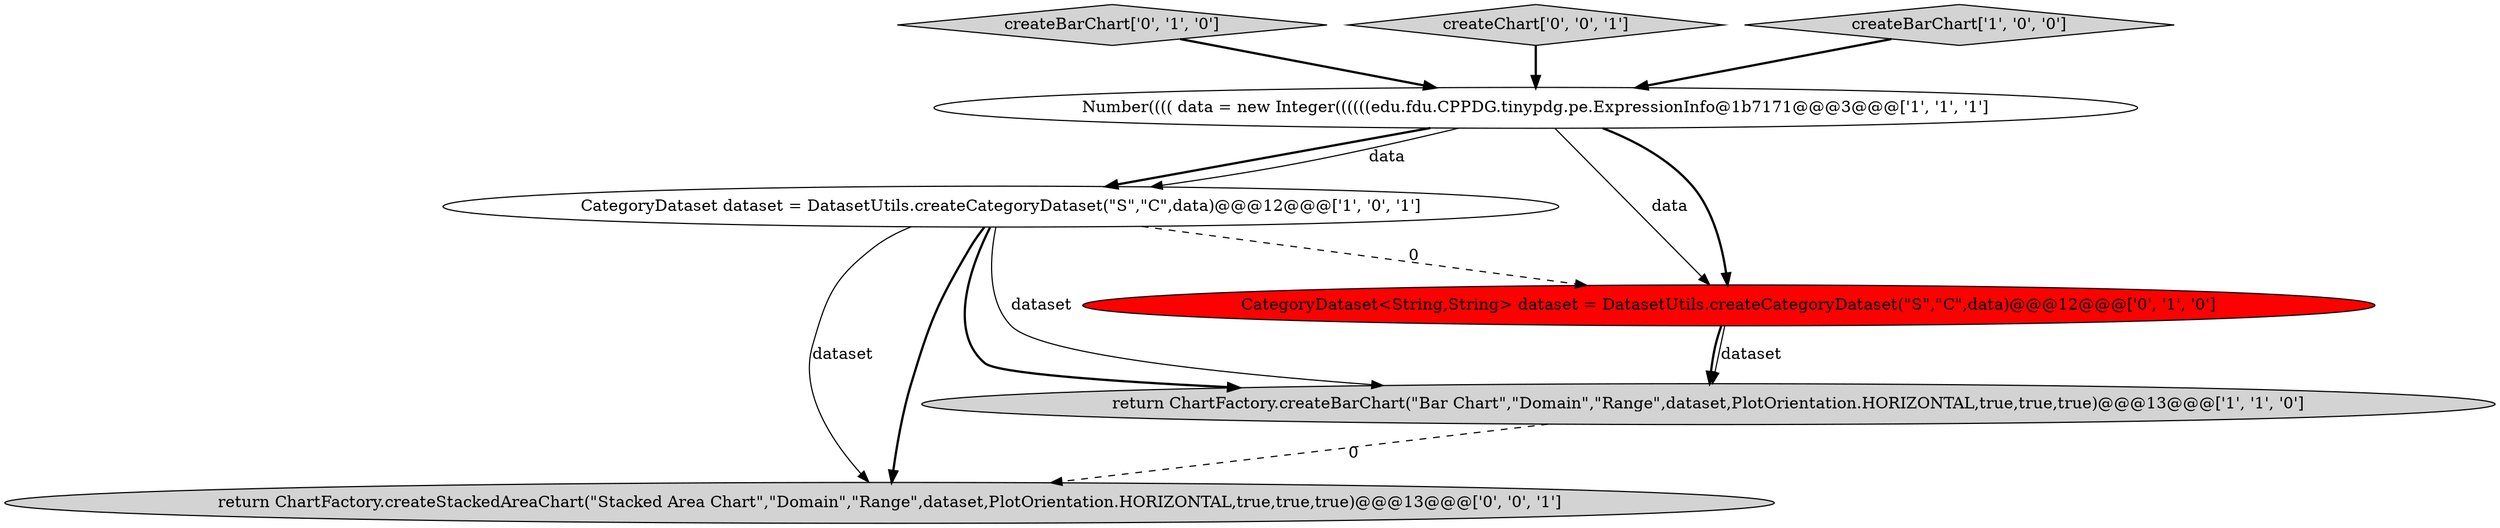 digraph {
2 [style = filled, label = "CategoryDataset dataset = DatasetUtils.createCategoryDataset(\"S\",\"C\",data)@@@12@@@['1', '0', '1']", fillcolor = white, shape = ellipse image = "AAA0AAABBB1BBB"];
1 [style = filled, label = "return ChartFactory.createBarChart(\"Bar Chart\",\"Domain\",\"Range\",dataset,PlotOrientation.HORIZONTAL,true,true,true)@@@13@@@['1', '1', '0']", fillcolor = lightgray, shape = ellipse image = "AAA0AAABBB1BBB"];
0 [style = filled, label = "Number(((( data = new Integer((((((edu.fdu.CPPDG.tinypdg.pe.ExpressionInfo@1b7171@@@3@@@['1', '1', '1']", fillcolor = white, shape = ellipse image = "AAA0AAABBB1BBB"];
5 [style = filled, label = "createBarChart['0', '1', '0']", fillcolor = lightgray, shape = diamond image = "AAA0AAABBB2BBB"];
6 [style = filled, label = "return ChartFactory.createStackedAreaChart(\"Stacked Area Chart\",\"Domain\",\"Range\",dataset,PlotOrientation.HORIZONTAL,true,true,true)@@@13@@@['0', '0', '1']", fillcolor = lightgray, shape = ellipse image = "AAA0AAABBB3BBB"];
4 [style = filled, label = "CategoryDataset<String,String> dataset = DatasetUtils.createCategoryDataset(\"S\",\"C\",data)@@@12@@@['0', '1', '0']", fillcolor = red, shape = ellipse image = "AAA1AAABBB2BBB"];
7 [style = filled, label = "createChart['0', '0', '1']", fillcolor = lightgray, shape = diamond image = "AAA0AAABBB3BBB"];
3 [style = filled, label = "createBarChart['1', '0', '0']", fillcolor = lightgray, shape = diamond image = "AAA0AAABBB1BBB"];
3->0 [style = bold, label=""];
2->4 [style = dashed, label="0"];
4->1 [style = bold, label=""];
7->0 [style = bold, label=""];
0->2 [style = bold, label=""];
2->6 [style = solid, label="dataset"];
0->4 [style = solid, label="data"];
5->0 [style = bold, label=""];
0->4 [style = bold, label=""];
1->6 [style = dashed, label="0"];
2->6 [style = bold, label=""];
4->1 [style = solid, label="dataset"];
2->1 [style = bold, label=""];
2->1 [style = solid, label="dataset"];
0->2 [style = solid, label="data"];
}
